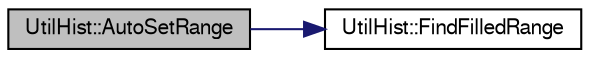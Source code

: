 digraph "UtilHist::AutoSetRange"
{
  bgcolor="transparent";
  edge [fontname="FreeSans",fontsize="10",labelfontname="FreeSans",labelfontsize="10"];
  node [fontname="FreeSans",fontsize="10",shape=record];
  rankdir="LR";
  Node1 [label="UtilHist::AutoSetRange",height=0.2,width=0.4,color="black", fillcolor="grey75", style="filled" fontcolor="black"];
  Node1 -> Node2 [color="midnightblue",fontsize="10",style="solid",fontname="FreeSans"];
  Node2 [label="UtilHist::FindFilledRange",height=0.2,width=0.4,color="black",URL="$d3/daf/namespaceUtilHist.html#a3cf821e9299974225cc90084beadcb30"];
}
